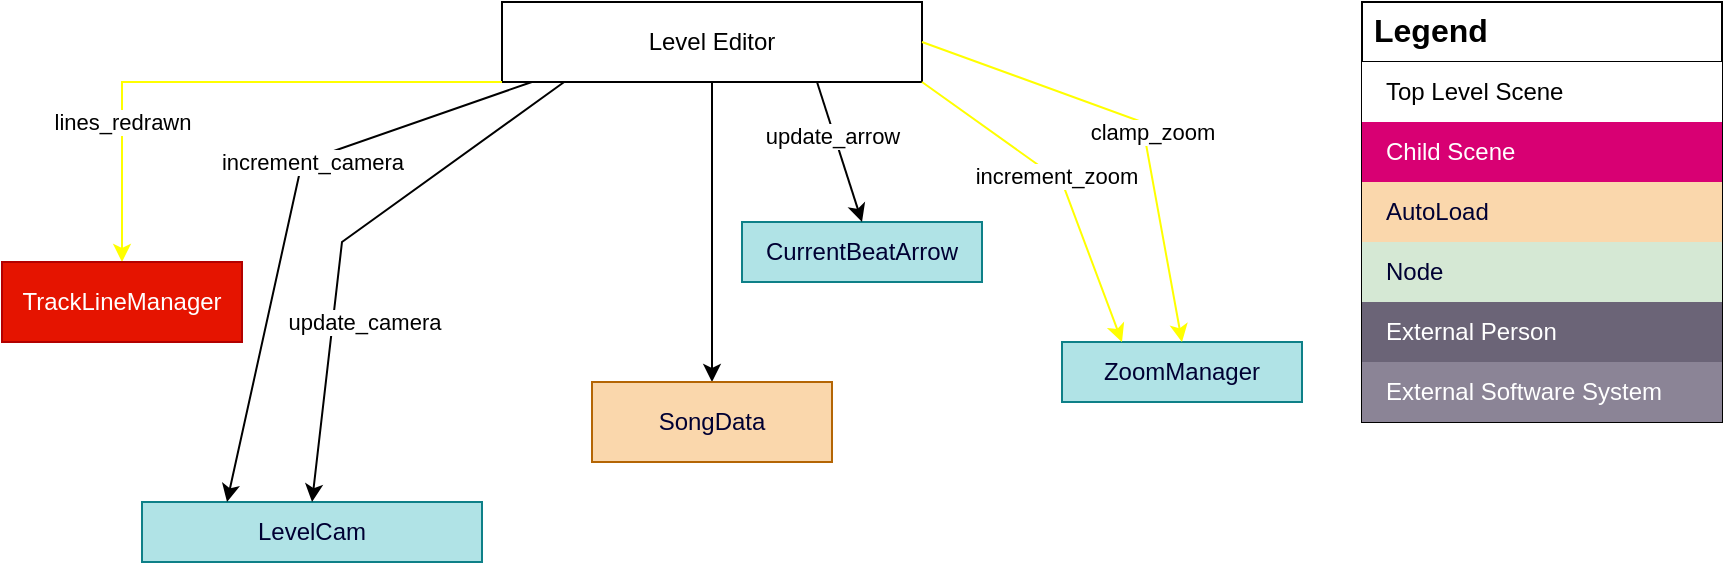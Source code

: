 <mxfile version="28.0.6">
  <diagram name="Page-1" id="fcKIR0Git0Krd9Agw1dE">
    <mxGraphModel dx="1656" dy="531" grid="1" gridSize="10" guides="1" tooltips="1" connect="1" arrows="1" fold="1" page="1" pageScale="1" pageWidth="850" pageHeight="1100" math="0" shadow="0">
      <root>
        <mxCell id="0" />
        <mxCell id="1" parent="0" />
        <mxCell id="dGJQIbDZ89uHgfE0ZiGk-41" style="edgeStyle=orthogonalEdgeStyle;rounded=0;orthogonalLoop=1;jettySize=auto;html=1;exitX=0.5;exitY=1;exitDx=0;exitDy=0;entryX=0.5;entryY=0;entryDx=0;entryDy=0;" edge="1" parent="1" source="dGJQIbDZ89uHgfE0ZiGk-3" target="dGJQIbDZ89uHgfE0ZiGk-36">
          <mxGeometry relative="1" as="geometry" />
        </mxCell>
        <mxCell id="dGJQIbDZ89uHgfE0ZiGk-3" value="Level Editor" style="rounded=0;whiteSpace=wrap;html=1;" vertex="1" parent="1">
          <mxGeometry x="240" y="80" width="210" height="40" as="geometry" />
        </mxCell>
        <mxCell id="dGJQIbDZ89uHgfE0ZiGk-5" value="" style="endArrow=classic;html=1;rounded=0;exitX=0;exitY=1;exitDx=0;exitDy=0;entryX=0.5;entryY=0;entryDx=0;entryDy=0;strokeColor=#FFFF00;" edge="1" parent="1" source="dGJQIbDZ89uHgfE0ZiGk-3" target="dGJQIbDZ89uHgfE0ZiGk-6">
          <mxGeometry width="50" height="50" relative="1" as="geometry">
            <mxPoint x="130" y="300" as="sourcePoint" />
            <mxPoint x="210" y="260" as="targetPoint" />
            <Array as="points">
              <mxPoint x="50" y="120" />
            </Array>
          </mxGeometry>
        </mxCell>
        <mxCell id="dGJQIbDZ89uHgfE0ZiGk-8" value="lines_redrawn" style="edgeLabel;html=1;align=center;verticalAlign=middle;resizable=0;points=[];" vertex="1" connectable="0" parent="dGJQIbDZ89uHgfE0ZiGk-5">
          <mxGeometry x="0.028" y="2" relative="1" as="geometry">
            <mxPoint x="-46" y="18" as="offset" />
          </mxGeometry>
        </mxCell>
        <mxCell id="dGJQIbDZ89uHgfE0ZiGk-6" value="TrackLineManager" style="rounded=0;whiteSpace=wrap;html=1;fillColor=#e51400;fontColor=#ffffff;strokeColor=#B20000;" vertex="1" parent="1">
          <mxGeometry x="-10" y="210" width="120" height="40" as="geometry" />
        </mxCell>
        <mxCell id="dGJQIbDZ89uHgfE0ZiGk-22" value="&lt;font style=&quot;color: rgb(0, 0, 51);&quot;&gt;LevelCam&lt;/font&gt;" style="rounded=0;whiteSpace=wrap;html=1;fillColor=#b0e3e6;strokeColor=#0e8088;" vertex="1" parent="1">
          <mxGeometry x="60" y="330" width="170" height="30" as="geometry" />
        </mxCell>
        <mxCell id="dGJQIbDZ89uHgfE0ZiGk-25" value="increment_camera" style="endArrow=classic;html=1;rounded=0;exitX=0.071;exitY=1;exitDx=0;exitDy=0;exitPerimeter=0;entryX=0.25;entryY=0;entryDx=0;entryDy=0;" edge="1" parent="1" source="dGJQIbDZ89uHgfE0ZiGk-3" target="dGJQIbDZ89uHgfE0ZiGk-22">
          <mxGeometry x="-0.209" y="2" width="50" height="50" relative="1" as="geometry">
            <mxPoint x="270" y="200" as="sourcePoint" />
            <mxPoint x="320" y="150" as="targetPoint" />
            <Array as="points">
              <mxPoint x="140" y="160" />
            </Array>
            <mxPoint as="offset" />
          </mxGeometry>
        </mxCell>
        <mxCell id="dGJQIbDZ89uHgfE0ZiGk-27" value="" style="endArrow=classic;html=1;rounded=0;exitX=0.148;exitY=1;exitDx=0;exitDy=0;exitPerimeter=0;entryX=0.5;entryY=0;entryDx=0;entryDy=0;" edge="1" parent="1" source="dGJQIbDZ89uHgfE0ZiGk-3" target="dGJQIbDZ89uHgfE0ZiGk-22">
          <mxGeometry width="50" height="50" relative="1" as="geometry">
            <mxPoint x="330" y="160" as="sourcePoint" />
            <mxPoint x="380" y="110" as="targetPoint" />
            <Array as="points">
              <mxPoint x="160" y="200" />
            </Array>
          </mxGeometry>
        </mxCell>
        <mxCell id="dGJQIbDZ89uHgfE0ZiGk-28" value="update_camera" style="edgeLabel;html=1;align=center;verticalAlign=middle;resizable=0;points=[];" vertex="1" connectable="0" parent="dGJQIbDZ89uHgfE0ZiGk-27">
          <mxGeometry x="-0.242" y="2" relative="1" as="geometry">
            <mxPoint x="-19" y="59" as="offset" />
          </mxGeometry>
        </mxCell>
        <mxCell id="dGJQIbDZ89uHgfE0ZiGk-32" value="&lt;font style=&quot;color: rgb(0, 0, 51);&quot;&gt;CurrentBeatArrow&lt;/font&gt;" style="rounded=0;whiteSpace=wrap;html=1;fillColor=#b0e3e6;strokeColor=#0e8088;" vertex="1" parent="1">
          <mxGeometry x="360" y="190" width="120" height="30" as="geometry" />
        </mxCell>
        <mxCell id="dGJQIbDZ89uHgfE0ZiGk-33" value="" style="endArrow=classic;html=1;rounded=0;entryX=0.5;entryY=0;entryDx=0;entryDy=0;exitX=0.75;exitY=1;exitDx=0;exitDy=0;" edge="1" parent="1" source="dGJQIbDZ89uHgfE0ZiGk-3" target="dGJQIbDZ89uHgfE0ZiGk-32">
          <mxGeometry width="50" height="50" relative="1" as="geometry">
            <mxPoint x="370" y="180" as="sourcePoint" />
            <mxPoint x="307" y="380" as="targetPoint" />
          </mxGeometry>
        </mxCell>
        <mxCell id="dGJQIbDZ89uHgfE0ZiGk-34" value="update_arrow" style="edgeLabel;html=1;align=center;verticalAlign=middle;resizable=0;points=[];" vertex="1" connectable="0" parent="dGJQIbDZ89uHgfE0ZiGk-33">
          <mxGeometry x="-0.242" y="2" relative="1" as="geometry">
            <mxPoint x="-3" y="1" as="offset" />
          </mxGeometry>
        </mxCell>
        <mxCell id="dGJQIbDZ89uHgfE0ZiGk-35" value="&lt;font style=&quot;color: rgb(0, 0, 51);&quot;&gt;ZoomManager&lt;/font&gt;" style="rounded=0;whiteSpace=wrap;html=1;fillColor=#b0e3e6;strokeColor=#0e8088;" vertex="1" parent="1">
          <mxGeometry x="520" y="250" width="120" height="30" as="geometry" />
        </mxCell>
        <mxCell id="dGJQIbDZ89uHgfE0ZiGk-36" value="&lt;font style=&quot;color: rgb(0, 0, 51);&quot;&gt;SongData&lt;/font&gt;" style="rounded=0;whiteSpace=wrap;html=1;fillColor=#fad7ac;strokeColor=#b46504;" vertex="1" parent="1">
          <mxGeometry x="285" y="270" width="120" height="40" as="geometry" />
        </mxCell>
        <mxCell id="dGJQIbDZ89uHgfE0ZiGk-37" value="" style="endArrow=classic;html=1;rounded=0;exitX=1;exitY=1;exitDx=0;exitDy=0;entryX=0.25;entryY=0;entryDx=0;entryDy=0;strokeColor=#FFFF00;" edge="1" parent="1" source="dGJQIbDZ89uHgfE0ZiGk-3" target="dGJQIbDZ89uHgfE0ZiGk-35">
          <mxGeometry width="50" height="50" relative="1" as="geometry">
            <mxPoint x="480" y="210" as="sourcePoint" />
            <mxPoint x="530" y="160" as="targetPoint" />
            <Array as="points">
              <mxPoint x="520" y="170" />
            </Array>
          </mxGeometry>
        </mxCell>
        <mxCell id="dGJQIbDZ89uHgfE0ZiGk-38" value="increment_zoom" style="edgeLabel;html=1;align=center;verticalAlign=middle;resizable=0;points=[];" vertex="1" connectable="0" parent="dGJQIbDZ89uHgfE0ZiGk-37">
          <mxGeometry x="-0.056" relative="1" as="geometry">
            <mxPoint x="1" as="offset" />
          </mxGeometry>
        </mxCell>
        <mxCell id="dGJQIbDZ89uHgfE0ZiGk-39" value="" style="endArrow=classic;html=1;rounded=0;exitX=1;exitY=0.5;exitDx=0;exitDy=0;entryX=0.5;entryY=0;entryDx=0;entryDy=0;strokeColor=#FFFF00;" edge="1" parent="1" source="dGJQIbDZ89uHgfE0ZiGk-3" target="dGJQIbDZ89uHgfE0ZiGk-35">
          <mxGeometry width="50" height="50" relative="1" as="geometry">
            <mxPoint x="470" y="110" as="sourcePoint" />
            <mxPoint x="550" y="210" as="targetPoint" />
            <Array as="points">
              <mxPoint x="560" y="140" />
            </Array>
          </mxGeometry>
        </mxCell>
        <mxCell id="dGJQIbDZ89uHgfE0ZiGk-40" value="clamp_zoom" style="edgeLabel;html=1;align=center;verticalAlign=middle;resizable=0;points=[];" vertex="1" connectable="0" parent="dGJQIbDZ89uHgfE0ZiGk-39">
          <mxGeometry x="-0.056" relative="1" as="geometry">
            <mxPoint x="13" y="8" as="offset" />
          </mxGeometry>
        </mxCell>
        <mxCell id="dGJQIbDZ89uHgfE0ZiGk-46" value="Legend" style="shape=table;startSize=30;container=1;collapsible=0;childLayout=tableLayout;fontSize=16;align=left;verticalAlign=top;fontStyle=1;spacingLeft=6;spacing=0;resizable=0;" vertex="1" parent="1">
          <mxGeometry x="670" y="80" width="180" height="210" as="geometry" />
        </mxCell>
        <mxCell id="dGJQIbDZ89uHgfE0ZiGk-47" value="" style="shape=tableRow;horizontal=0;startSize=0;swimlaneHead=0;swimlaneBody=0;strokeColor=inherit;top=0;left=0;bottom=0;right=0;collapsible=0;dropTarget=0;fillColor=none;points=[[0,0.5],[1,0.5]];portConstraint=eastwest;fontSize=12;" vertex="1" parent="dGJQIbDZ89uHgfE0ZiGk-46">
          <mxGeometry y="30" width="180" height="30" as="geometry" />
        </mxCell>
        <mxCell id="dGJQIbDZ89uHgfE0ZiGk-48" value="Top Level Scene" style="shape=partialRectangle;html=1;whiteSpace=wrap;connectable=0;overflow=hidden;top=0;left=0;bottom=0;right=0;pointerEvents=1;fontSize=12;align=left;spacingLeft=10;spacingRight=4;" vertex="1" parent="dGJQIbDZ89uHgfE0ZiGk-47">
          <mxGeometry width="180" height="30" as="geometry">
            <mxRectangle width="180" height="30" as="alternateBounds" />
          </mxGeometry>
        </mxCell>
        <mxCell id="dGJQIbDZ89uHgfE0ZiGk-49" value="" style="shape=tableRow;horizontal=0;startSize=0;swimlaneHead=0;swimlaneBody=0;strokeColor=inherit;top=0;left=0;bottom=0;right=0;collapsible=0;dropTarget=0;fillColor=none;points=[[0,0.5],[1,0.5]];portConstraint=eastwest;fontSize=12;" vertex="1" parent="dGJQIbDZ89uHgfE0ZiGk-46">
          <mxGeometry y="60" width="180" height="30" as="geometry" />
        </mxCell>
        <mxCell id="dGJQIbDZ89uHgfE0ZiGk-50" value="Child Scene" style="shape=partialRectangle;html=1;whiteSpace=wrap;connectable=0;strokeColor=#A50040;overflow=hidden;fillColor=#d80073;top=0;left=0;bottom=0;right=0;pointerEvents=1;fontSize=12;align=left;spacingLeft=10;spacingRight=4;fontColor=#ffffff;" vertex="1" parent="dGJQIbDZ89uHgfE0ZiGk-49">
          <mxGeometry width="180" height="30" as="geometry">
            <mxRectangle width="180" height="30" as="alternateBounds" />
          </mxGeometry>
        </mxCell>
        <mxCell id="dGJQIbDZ89uHgfE0ZiGk-51" value="" style="shape=tableRow;horizontal=0;startSize=0;swimlaneHead=0;swimlaneBody=0;strokeColor=inherit;top=0;left=0;bottom=0;right=0;collapsible=0;dropTarget=0;fillColor=none;points=[[0,0.5],[1,0.5]];portConstraint=eastwest;fontSize=12;" vertex="1" parent="dGJQIbDZ89uHgfE0ZiGk-46">
          <mxGeometry y="90" width="180" height="30" as="geometry" />
        </mxCell>
        <mxCell id="dGJQIbDZ89uHgfE0ZiGk-52" value="&lt;font style=&quot;color: rgb(0, 0, 51);&quot;&gt;AutoLoad&lt;/font&gt;" style="shape=partialRectangle;html=1;whiteSpace=wrap;connectable=0;strokeColor=#b46504;overflow=hidden;fillColor=#fad7ac;top=0;left=0;bottom=0;right=0;pointerEvents=1;fontSize=12;align=left;spacingLeft=10;spacingRight=4;" vertex="1" parent="dGJQIbDZ89uHgfE0ZiGk-51">
          <mxGeometry width="180" height="30" as="geometry">
            <mxRectangle width="180" height="30" as="alternateBounds" />
          </mxGeometry>
        </mxCell>
        <mxCell id="dGJQIbDZ89uHgfE0ZiGk-53" value="" style="shape=tableRow;horizontal=0;startSize=0;swimlaneHead=0;swimlaneBody=0;strokeColor=inherit;top=0;left=0;bottom=0;right=0;collapsible=0;dropTarget=0;fillColor=none;points=[[0,0.5],[1,0.5]];portConstraint=eastwest;fontSize=12;" vertex="1" parent="dGJQIbDZ89uHgfE0ZiGk-46">
          <mxGeometry y="120" width="180" height="30" as="geometry" />
        </mxCell>
        <mxCell id="dGJQIbDZ89uHgfE0ZiGk-54" value="&lt;font style=&quot;color: rgb(0, 0, 51);&quot;&gt;Node&lt;/font&gt;" style="shape=partialRectangle;html=1;whiteSpace=wrap;connectable=0;strokeColor=#82b366;overflow=hidden;fillColor=#d5e8d4;top=0;left=0;bottom=0;right=0;pointerEvents=1;fontSize=12;align=left;spacingLeft=10;spacingRight=4;" vertex="1" parent="dGJQIbDZ89uHgfE0ZiGk-53">
          <mxGeometry width="180" height="30" as="geometry">
            <mxRectangle width="180" height="30" as="alternateBounds" />
          </mxGeometry>
        </mxCell>
        <mxCell id="dGJQIbDZ89uHgfE0ZiGk-55" value="" style="shape=tableRow;horizontal=0;startSize=0;swimlaneHead=0;swimlaneBody=0;strokeColor=inherit;top=0;left=0;bottom=0;right=0;collapsible=0;dropTarget=0;fillColor=none;points=[[0,0.5],[1,0.5]];portConstraint=eastwest;fontSize=12;" vertex="1" parent="dGJQIbDZ89uHgfE0ZiGk-46">
          <mxGeometry y="150" width="180" height="30" as="geometry" />
        </mxCell>
        <mxCell id="dGJQIbDZ89uHgfE0ZiGk-56" value="External Person" style="shape=partialRectangle;html=1;whiteSpace=wrap;connectable=0;strokeColor=inherit;overflow=hidden;fillColor=#6b6477;top=0;left=0;bottom=0;right=0;pointerEvents=1;fontSize=12;align=left;fontColor=#FFFFFF;gradientColor=none;spacingLeft=10;spacingRight=4;" vertex="1" parent="dGJQIbDZ89uHgfE0ZiGk-55">
          <mxGeometry width="180" height="30" as="geometry">
            <mxRectangle width="180" height="30" as="alternateBounds" />
          </mxGeometry>
        </mxCell>
        <mxCell id="dGJQIbDZ89uHgfE0ZiGk-57" value="" style="shape=tableRow;horizontal=0;startSize=0;swimlaneHead=0;swimlaneBody=0;strokeColor=inherit;top=0;left=0;bottom=0;right=0;collapsible=0;dropTarget=0;fillColor=none;points=[[0,0.5],[1,0.5]];portConstraint=eastwest;fontSize=12;" vertex="1" parent="dGJQIbDZ89uHgfE0ZiGk-46">
          <mxGeometry y="180" width="180" height="30" as="geometry" />
        </mxCell>
        <mxCell id="dGJQIbDZ89uHgfE0ZiGk-58" value="External Software System" style="shape=partialRectangle;html=1;whiteSpace=wrap;connectable=0;strokeColor=inherit;overflow=hidden;fillColor=#8b8496;top=0;left=0;bottom=0;right=0;pointerEvents=1;fontSize=12;align=left;fontColor=#FFFFFF;gradientColor=none;spacingLeft=10;spacingRight=4;" vertex="1" parent="dGJQIbDZ89uHgfE0ZiGk-57">
          <mxGeometry width="180" height="30" as="geometry">
            <mxRectangle width="180" height="30" as="alternateBounds" />
          </mxGeometry>
        </mxCell>
      </root>
    </mxGraphModel>
  </diagram>
</mxfile>
